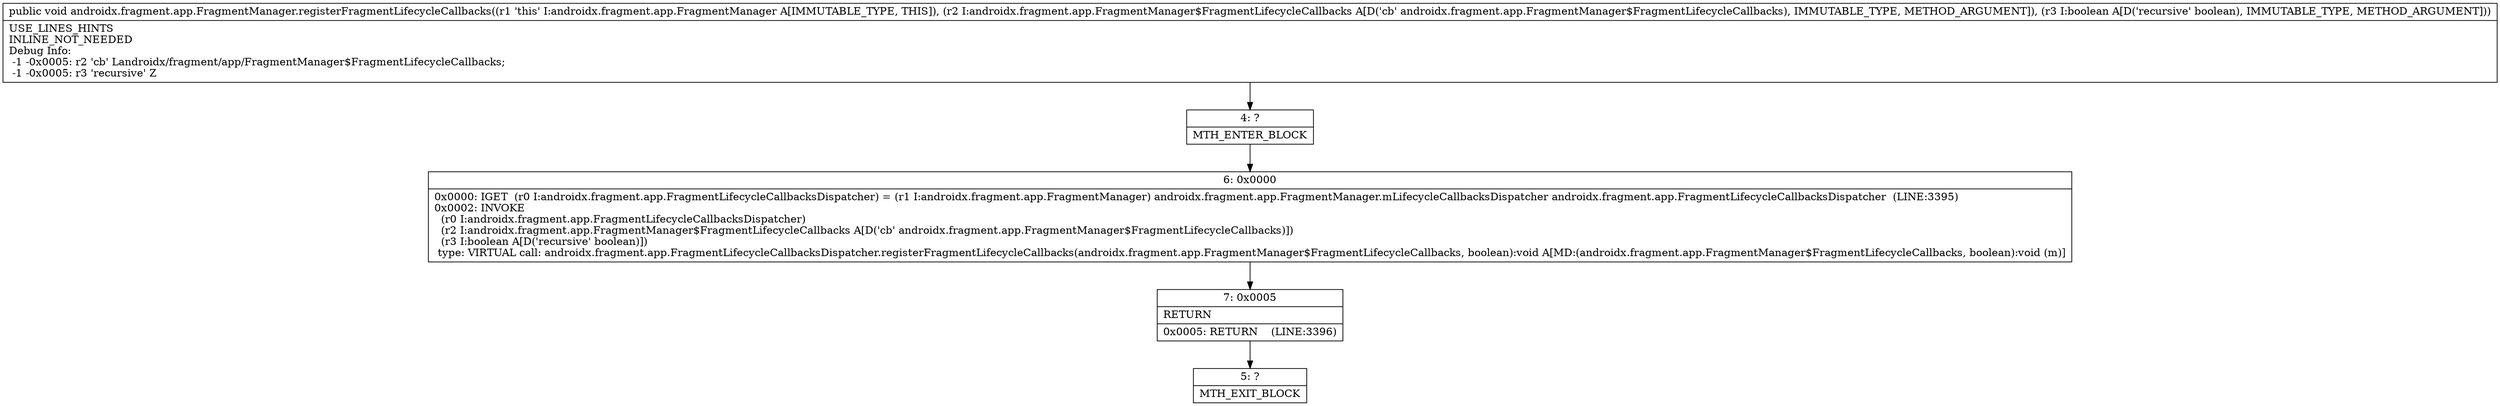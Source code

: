 digraph "CFG forandroidx.fragment.app.FragmentManager.registerFragmentLifecycleCallbacks(Landroidx\/fragment\/app\/FragmentManager$FragmentLifecycleCallbacks;Z)V" {
Node_4 [shape=record,label="{4\:\ ?|MTH_ENTER_BLOCK\l}"];
Node_6 [shape=record,label="{6\:\ 0x0000|0x0000: IGET  (r0 I:androidx.fragment.app.FragmentLifecycleCallbacksDispatcher) = (r1 I:androidx.fragment.app.FragmentManager) androidx.fragment.app.FragmentManager.mLifecycleCallbacksDispatcher androidx.fragment.app.FragmentLifecycleCallbacksDispatcher  (LINE:3395)\l0x0002: INVOKE  \l  (r0 I:androidx.fragment.app.FragmentLifecycleCallbacksDispatcher)\l  (r2 I:androidx.fragment.app.FragmentManager$FragmentLifecycleCallbacks A[D('cb' androidx.fragment.app.FragmentManager$FragmentLifecycleCallbacks)])\l  (r3 I:boolean A[D('recursive' boolean)])\l type: VIRTUAL call: androidx.fragment.app.FragmentLifecycleCallbacksDispatcher.registerFragmentLifecycleCallbacks(androidx.fragment.app.FragmentManager$FragmentLifecycleCallbacks, boolean):void A[MD:(androidx.fragment.app.FragmentManager$FragmentLifecycleCallbacks, boolean):void (m)]\l}"];
Node_7 [shape=record,label="{7\:\ 0x0005|RETURN\l|0x0005: RETURN    (LINE:3396)\l}"];
Node_5 [shape=record,label="{5\:\ ?|MTH_EXIT_BLOCK\l}"];
MethodNode[shape=record,label="{public void androidx.fragment.app.FragmentManager.registerFragmentLifecycleCallbacks((r1 'this' I:androidx.fragment.app.FragmentManager A[IMMUTABLE_TYPE, THIS]), (r2 I:androidx.fragment.app.FragmentManager$FragmentLifecycleCallbacks A[D('cb' androidx.fragment.app.FragmentManager$FragmentLifecycleCallbacks), IMMUTABLE_TYPE, METHOD_ARGUMENT]), (r3 I:boolean A[D('recursive' boolean), IMMUTABLE_TYPE, METHOD_ARGUMENT]))  | USE_LINES_HINTS\lINLINE_NOT_NEEDED\lDebug Info:\l  \-1 \-0x0005: r2 'cb' Landroidx\/fragment\/app\/FragmentManager$FragmentLifecycleCallbacks;\l  \-1 \-0x0005: r3 'recursive' Z\l}"];
MethodNode -> Node_4;Node_4 -> Node_6;
Node_6 -> Node_7;
Node_7 -> Node_5;
}

